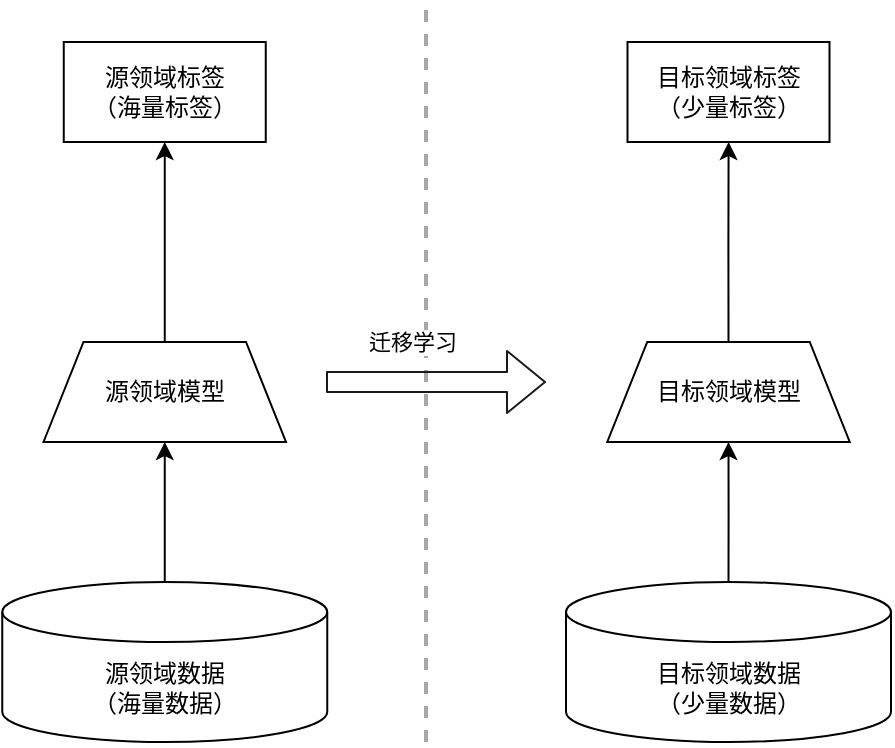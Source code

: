 <mxfile version="14.1.4" type="github">
  <diagram id="-UcOPadKRs6uQU03U84N" name="Page-1">
    <mxGraphModel dx="1002" dy="1852" grid="1" gridSize="10" guides="1" tooltips="1" connect="1" arrows="1" fold="1" page="1" pageScale="1" pageWidth="827" pageHeight="1169" math="0" shadow="0">
      <root>
        <mxCell id="0" />
        <mxCell id="1" parent="0" />
        <mxCell id="9par8s94TeMiYJRAgnOO-6" style="edgeStyle=orthogonalEdgeStyle;rounded=0;orthogonalLoop=1;jettySize=auto;html=1;exitX=0.5;exitY=0;exitDx=0;exitDy=0;exitPerimeter=0;entryX=0.5;entryY=1;entryDx=0;entryDy=0;" parent="1" source="9par8s94TeMiYJRAgnOO-3" target="9par8s94TeMiYJRAgnOO-4" edge="1">
          <mxGeometry relative="1" as="geometry" />
        </mxCell>
        <mxCell id="9par8s94TeMiYJRAgnOO-3" value="源领域数据&lt;br&gt;（海量数据）" style="shape=cylinder3;whiteSpace=wrap;html=1;boundedLbl=1;backgroundOutline=1;size=15;" parent="1" vertex="1">
          <mxGeometry x="98.13" y="290" width="162.5" height="80" as="geometry" />
        </mxCell>
        <mxCell id="9par8s94TeMiYJRAgnOO-7" style="edgeStyle=orthogonalEdgeStyle;rounded=0;orthogonalLoop=1;jettySize=auto;html=1;exitX=0.5;exitY=0;exitDx=0;exitDy=0;" parent="1" source="9par8s94TeMiYJRAgnOO-4" target="9par8s94TeMiYJRAgnOO-5" edge="1">
          <mxGeometry relative="1" as="geometry" />
        </mxCell>
        <mxCell id="9par8s94TeMiYJRAgnOO-4" value="源领域模型" style="shape=trapezoid;perimeter=trapezoidPerimeter;whiteSpace=wrap;html=1;fixedSize=1;" parent="1" vertex="1">
          <mxGeometry x="118.75" y="170" width="121.25" height="50" as="geometry" />
        </mxCell>
        <mxCell id="9par8s94TeMiYJRAgnOO-5" value="源领域标签&lt;br&gt;（海量标签）" style="rounded=0;whiteSpace=wrap;html=1;" parent="1" vertex="1">
          <mxGeometry x="128.88" y="20" width="101" height="50" as="geometry" />
        </mxCell>
        <mxCell id="9par8s94TeMiYJRAgnOO-9" style="edgeStyle=orthogonalEdgeStyle;rounded=0;orthogonalLoop=1;jettySize=auto;html=1;exitX=0.5;exitY=0;exitDx=0;exitDy=0;exitPerimeter=0;entryX=0.5;entryY=1;entryDx=0;entryDy=0;" parent="1" source="9par8s94TeMiYJRAgnOO-10" target="9par8s94TeMiYJRAgnOO-12" edge="1">
          <mxGeometry relative="1" as="geometry" />
        </mxCell>
        <mxCell id="9par8s94TeMiYJRAgnOO-10" value="目标领域数据&lt;br&gt;（少量数据）" style="shape=cylinder3;whiteSpace=wrap;html=1;boundedLbl=1;backgroundOutline=1;size=15;" parent="1" vertex="1">
          <mxGeometry x="380" y="290" width="162.5" height="80" as="geometry" />
        </mxCell>
        <mxCell id="9par8s94TeMiYJRAgnOO-11" style="edgeStyle=orthogonalEdgeStyle;rounded=0;orthogonalLoop=1;jettySize=auto;html=1;exitX=0.5;exitY=0;exitDx=0;exitDy=0;" parent="1" source="9par8s94TeMiYJRAgnOO-12" target="9par8s94TeMiYJRAgnOO-13" edge="1">
          <mxGeometry relative="1" as="geometry" />
        </mxCell>
        <mxCell id="9par8s94TeMiYJRAgnOO-12" value="目标领域模型" style="shape=trapezoid;perimeter=trapezoidPerimeter;whiteSpace=wrap;html=1;fixedSize=1;" parent="1" vertex="1">
          <mxGeometry x="400.62" y="170" width="121.25" height="50" as="geometry" />
        </mxCell>
        <mxCell id="9par8s94TeMiYJRAgnOO-13" value="目标领域标签&lt;br&gt;（少量标签）" style="rounded=0;whiteSpace=wrap;html=1;" parent="1" vertex="1">
          <mxGeometry x="410.75" y="20" width="101" height="50" as="geometry" />
        </mxCell>
        <mxCell id="9par8s94TeMiYJRAgnOO-14" value="" style="endArrow=none;dashed=1;html=1;strokeWidth=2;strokeColor=#A8A8A8;" parent="1" edge="1">
          <mxGeometry width="50" height="50" relative="1" as="geometry">
            <mxPoint x="310" y="370" as="sourcePoint" />
            <mxPoint x="310" as="targetPoint" />
          </mxGeometry>
        </mxCell>
        <mxCell id="9par8s94TeMiYJRAgnOO-16" value="迁移学习" style="edgeLabel;html=1;align=center;verticalAlign=middle;resizable=0;points=[];" parent="9par8s94TeMiYJRAgnOO-14" vertex="1" connectable="0">
          <mxGeometry x="0.124" y="7" relative="1" as="geometry">
            <mxPoint y="8" as="offset" />
          </mxGeometry>
        </mxCell>
        <mxCell id="9par8s94TeMiYJRAgnOO-15" value="" style="shape=flexArrow;endArrow=classic;html=1;strokeColor=#1A1A1A;" parent="1" edge="1">
          <mxGeometry width="50" height="50" relative="1" as="geometry">
            <mxPoint x="260" y="190" as="sourcePoint" />
            <mxPoint x="370" y="190" as="targetPoint" />
          </mxGeometry>
        </mxCell>
      </root>
    </mxGraphModel>
  </diagram>
</mxfile>
